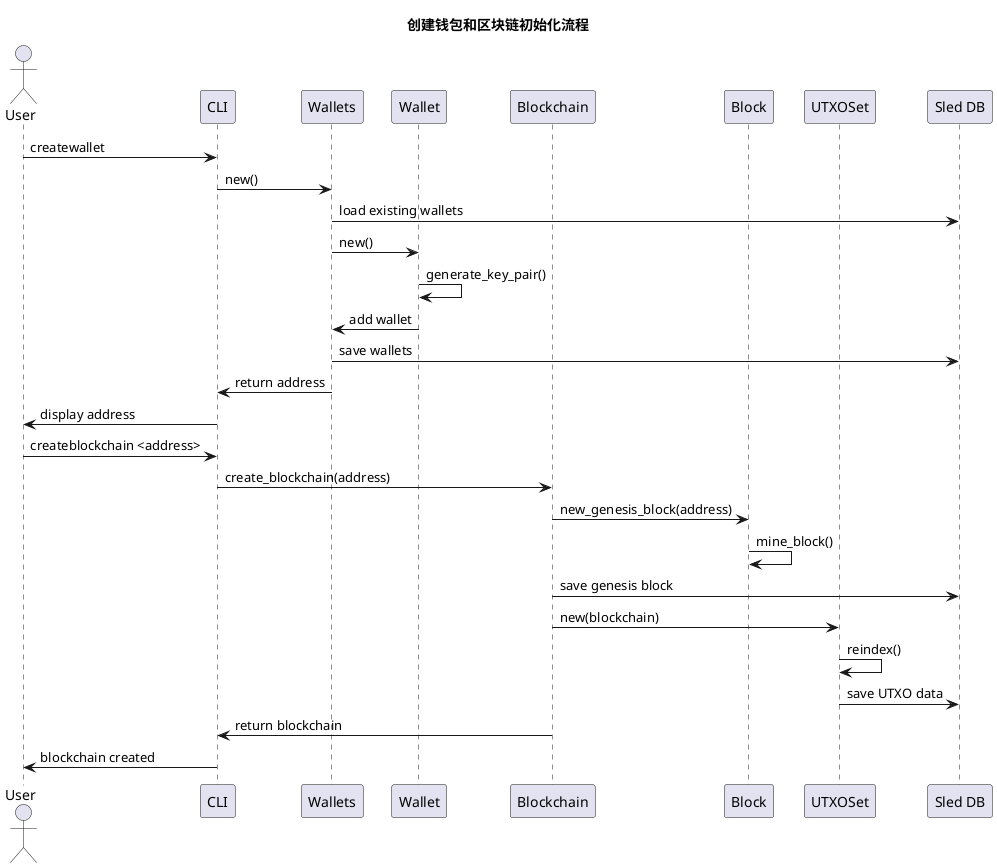 @startuml
title 创建钱包和区块链初始化流程

actor User
participant CLI
participant Wallets
participant Wallet
participant Blockchain
participant Block
participant UTXOSet
participant Database as "Sled DB"

User -> CLI: createwallet
CLI -> Wallets: new()
Wallets -> Database: load existing wallets
Wallets -> Wallet: new()
Wallet -> Wallet: generate_key_pair()
Wallet -> Wallets: add wallet
Wallets -> Database: save wallets
Wallets -> CLI: return address
CLI -> User: display address

User -> CLI: createblockchain <address>
CLI -> Blockchain: create_blockchain(address)
Blockchain -> Block: new_genesis_block(address)
Block -> Block: mine_block()
Blockchain -> Database: save genesis block
Blockchain -> UTXOSet: new(blockchain)
UTXOSet -> UTXOSet: reindex()
UTXOSet -> Database: save UTXO data
Blockchain -> CLI: return blockchain
CLI -> User: blockchain created

@enduml